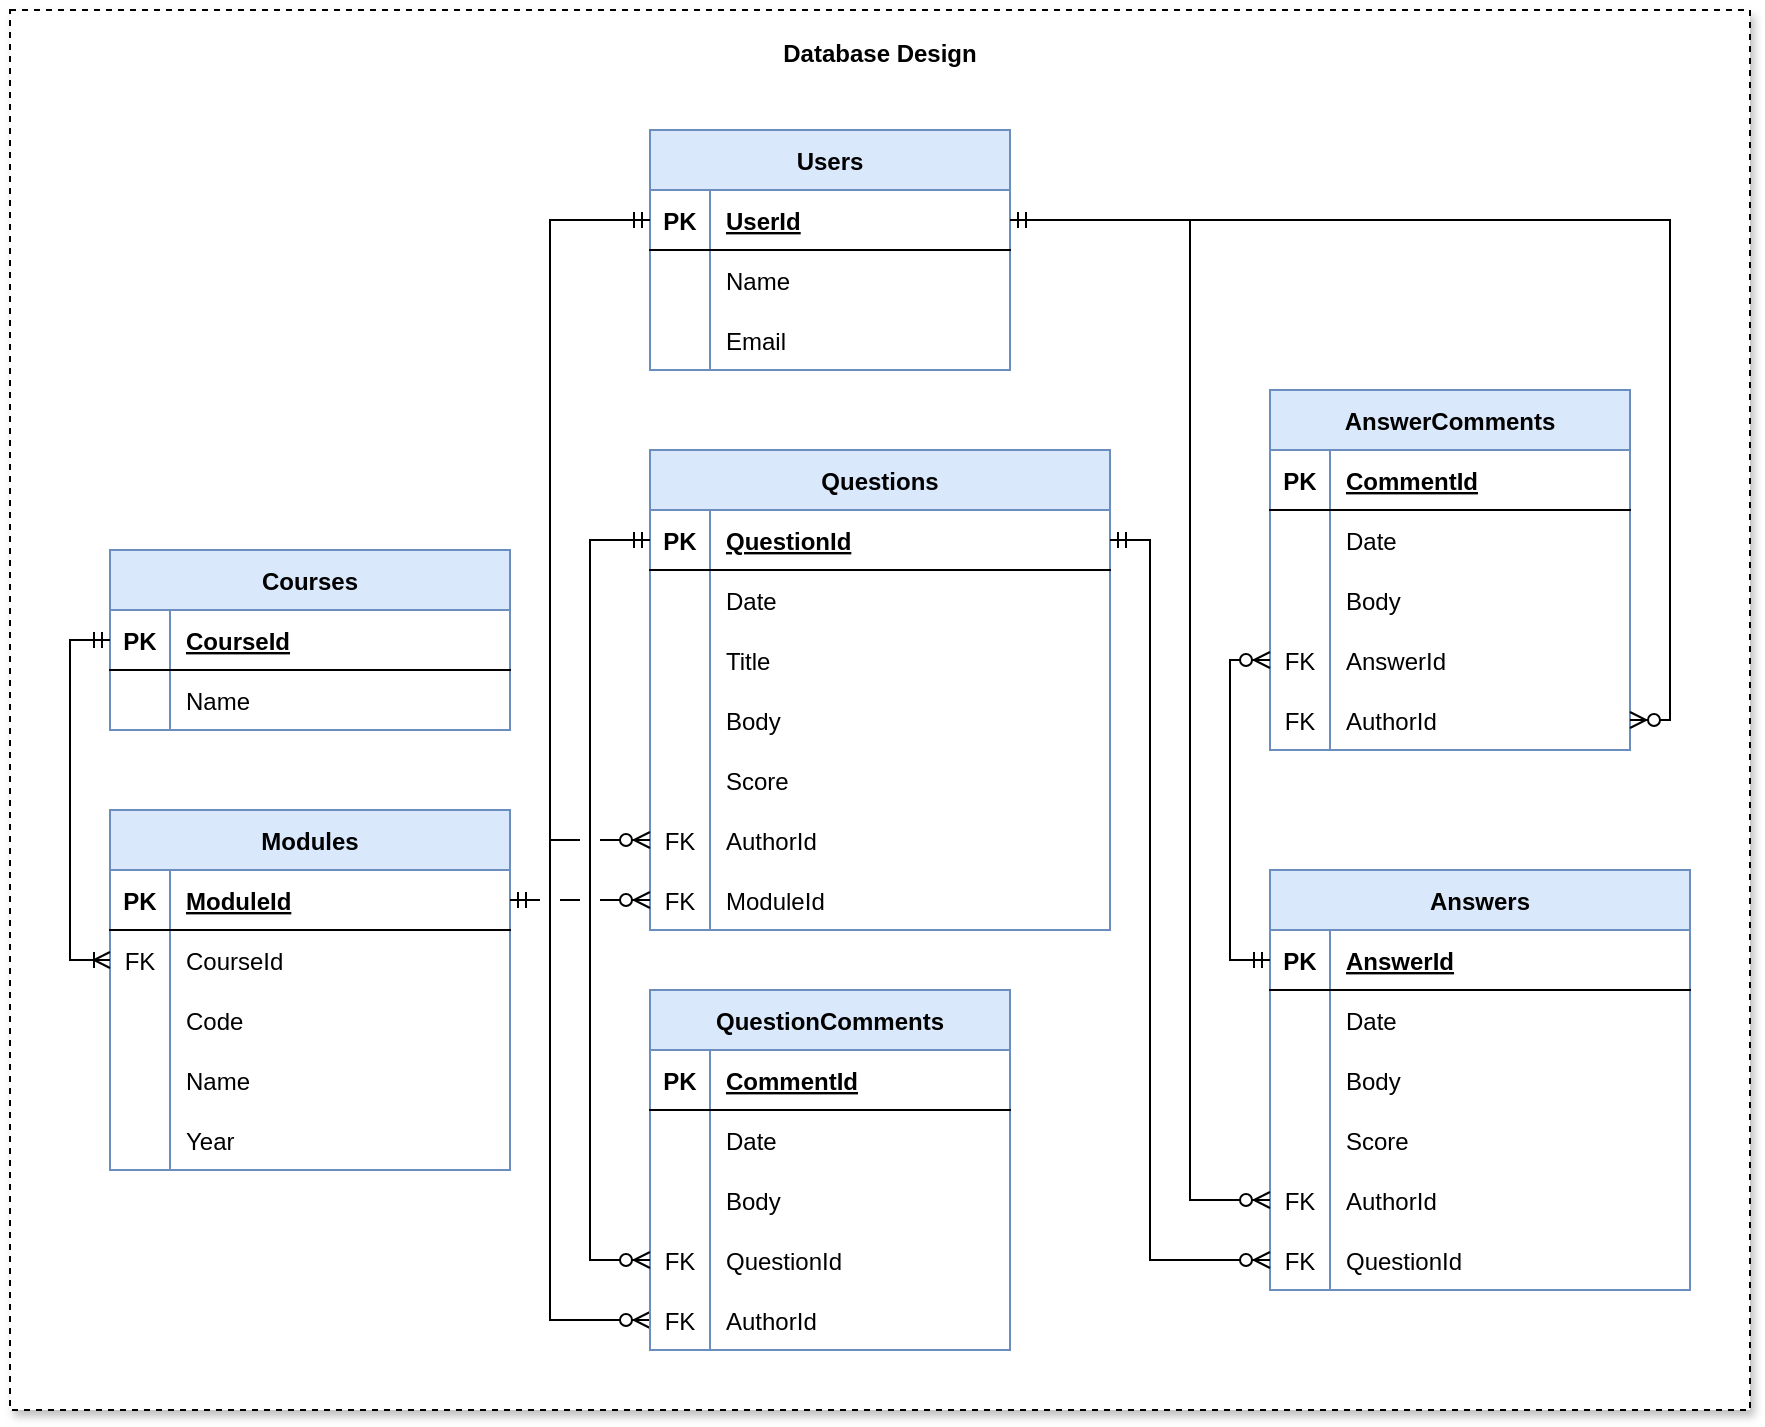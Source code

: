 <mxfile version="14.6.0" type="github">
  <diagram id="C5RBs43oDa-KdzZeNtuy" name="Database Diagram">
    <mxGraphModel dx="3716" dy="768" grid="1" gridSize="10" guides="1" tooltips="1" connect="1" arrows="1" fold="1" page="1" pageScale="1" pageWidth="827" pageHeight="1169" math="0" shadow="0">
      <root>
        <mxCell id="WIyWlLk6GJQsqaUBKTNV-0" />
        <mxCell id="WIyWlLk6GJQsqaUBKTNV-1" parent="WIyWlLk6GJQsqaUBKTNV-0" />
        <mxCell id="6bYvLl8A-6PbrYIfGfm5-0" value="Database Design" style="rounded=0;whiteSpace=wrap;html=1;shadow=1;verticalAlign=top;spacing=10;fontStyle=1;dashed=1;" parent="WIyWlLk6GJQsqaUBKTNV-1" vertex="1">
          <mxGeometry x="-1590" y="80" width="870" height="700" as="geometry" />
        </mxCell>
        <mxCell id="068tIrDigfutHcEptgjL-133" style="edgeStyle=orthogonalEdgeStyle;rounded=0;orthogonalLoop=1;jettySize=auto;html=1;exitX=0;exitY=0.5;exitDx=0;exitDy=0;entryX=0;entryY=0.5;entryDx=0;entryDy=0;startArrow=ERmandOne;startFill=0;endArrow=ERzeroToMany;endFill=1;jumpStyle=none;" parent="WIyWlLk6GJQsqaUBKTNV-1" source="068tIrDigfutHcEptgjL-109" target="068tIrDigfutHcEptgjL-10" edge="1">
          <mxGeometry relative="1" as="geometry">
            <mxPoint x="-1200" y="185" as="sourcePoint" />
            <mxPoint x="-1210" y="735" as="targetPoint" />
            <Array as="points">
              <mxPoint x="-1320" y="185" />
              <mxPoint x="-1320" y="735" />
            </Array>
          </mxGeometry>
        </mxCell>
        <mxCell id="068tIrDigfutHcEptgjL-0" value="QuestionComments" style="shape=table;startSize=30;container=1;collapsible=1;childLayout=tableLayout;fixedRows=1;rowLines=0;fontStyle=1;align=center;resizeLast=1;fillColor=#dae8fc;strokeColor=#6c8ebf;" parent="WIyWlLk6GJQsqaUBKTNV-1" vertex="1">
          <mxGeometry x="-1270" y="570" width="180" height="180" as="geometry" />
        </mxCell>
        <mxCell id="068tIrDigfutHcEptgjL-1" value="" style="shape=partialRectangle;collapsible=0;dropTarget=0;pointerEvents=0;fillColor=none;top=0;left=0;bottom=1;right=0;points=[[0,0.5],[1,0.5]];portConstraint=eastwest;" parent="068tIrDigfutHcEptgjL-0" vertex="1">
          <mxGeometry y="30" width="180" height="30" as="geometry" />
        </mxCell>
        <mxCell id="068tIrDigfutHcEptgjL-2" value="PK" style="shape=partialRectangle;connectable=0;fillColor=none;top=0;left=0;bottom=0;right=0;fontStyle=1;overflow=hidden;" parent="068tIrDigfutHcEptgjL-1" vertex="1">
          <mxGeometry width="30" height="30" as="geometry" />
        </mxCell>
        <mxCell id="068tIrDigfutHcEptgjL-3" value="CommentId" style="shape=partialRectangle;connectable=0;fillColor=none;top=0;left=0;bottom=0;right=0;align=left;spacingLeft=6;fontStyle=5;overflow=hidden;" parent="068tIrDigfutHcEptgjL-1" vertex="1">
          <mxGeometry x="30" width="150" height="30" as="geometry" />
        </mxCell>
        <mxCell id="068tIrDigfutHcEptgjL-13" value="" style="shape=partialRectangle;collapsible=0;dropTarget=0;pointerEvents=0;fillColor=none;top=0;left=0;bottom=0;right=0;points=[[0,0.5],[1,0.5]];portConstraint=eastwest;" parent="068tIrDigfutHcEptgjL-0" vertex="1">
          <mxGeometry y="60" width="180" height="30" as="geometry" />
        </mxCell>
        <mxCell id="068tIrDigfutHcEptgjL-14" value="" style="shape=partialRectangle;connectable=0;fillColor=none;top=0;left=0;bottom=0;right=0;editable=1;overflow=hidden;" parent="068tIrDigfutHcEptgjL-13" vertex="1">
          <mxGeometry width="30" height="30" as="geometry" />
        </mxCell>
        <mxCell id="068tIrDigfutHcEptgjL-15" value="Date" style="shape=partialRectangle;connectable=0;fillColor=none;top=0;left=0;bottom=0;right=0;align=left;spacingLeft=6;overflow=hidden;" parent="068tIrDigfutHcEptgjL-13" vertex="1">
          <mxGeometry x="30" width="150" height="30" as="geometry" />
        </mxCell>
        <mxCell id="068tIrDigfutHcEptgjL-7" value="" style="shape=partialRectangle;collapsible=0;dropTarget=0;pointerEvents=0;fillColor=none;top=0;left=0;bottom=0;right=0;points=[[0,0.5],[1,0.5]];portConstraint=eastwest;" parent="068tIrDigfutHcEptgjL-0" vertex="1">
          <mxGeometry y="90" width="180" height="30" as="geometry" />
        </mxCell>
        <mxCell id="068tIrDigfutHcEptgjL-8" value="" style="shape=partialRectangle;connectable=0;fillColor=none;top=0;left=0;bottom=0;right=0;editable=1;overflow=hidden;" parent="068tIrDigfutHcEptgjL-7" vertex="1">
          <mxGeometry width="30" height="30" as="geometry" />
        </mxCell>
        <mxCell id="068tIrDigfutHcEptgjL-9" value="Body" style="shape=partialRectangle;connectable=0;fillColor=none;top=0;left=0;bottom=0;right=0;align=left;spacingLeft=6;overflow=hidden;" parent="068tIrDigfutHcEptgjL-7" vertex="1">
          <mxGeometry x="30" width="150" height="30" as="geometry" />
        </mxCell>
        <mxCell id="068tIrDigfutHcEptgjL-4" value="" style="shape=partialRectangle;collapsible=0;dropTarget=0;pointerEvents=0;fillColor=none;top=0;left=0;bottom=0;right=0;points=[[0,0.5],[1,0.5]];portConstraint=eastwest;" parent="068tIrDigfutHcEptgjL-0" vertex="1">
          <mxGeometry y="120" width="180" height="30" as="geometry" />
        </mxCell>
        <mxCell id="068tIrDigfutHcEptgjL-5" value="FK" style="shape=partialRectangle;connectable=0;fillColor=none;top=0;left=0;bottom=0;right=0;fontStyle=0;overflow=hidden;" parent="068tIrDigfutHcEptgjL-4" vertex="1">
          <mxGeometry width="30" height="30" as="geometry" />
        </mxCell>
        <mxCell id="068tIrDigfutHcEptgjL-6" value="QuestionId" style="shape=partialRectangle;connectable=0;fillColor=none;top=0;left=0;bottom=0;right=0;align=left;spacingLeft=6;fontStyle=0;overflow=hidden;" parent="068tIrDigfutHcEptgjL-4" vertex="1">
          <mxGeometry x="30" width="150" height="30" as="geometry" />
        </mxCell>
        <mxCell id="068tIrDigfutHcEptgjL-10" value="" style="shape=partialRectangle;collapsible=0;dropTarget=0;pointerEvents=0;fillColor=none;top=0;left=0;bottom=0;right=0;points=[[0,0.5],[1,0.5]];portConstraint=eastwest;" parent="068tIrDigfutHcEptgjL-0" vertex="1">
          <mxGeometry y="150" width="180" height="30" as="geometry" />
        </mxCell>
        <mxCell id="068tIrDigfutHcEptgjL-11" value="FK" style="shape=partialRectangle;connectable=0;fillColor=none;top=0;left=0;bottom=0;right=0;editable=1;overflow=hidden;" parent="068tIrDigfutHcEptgjL-10" vertex="1">
          <mxGeometry width="30" height="30" as="geometry" />
        </mxCell>
        <mxCell id="068tIrDigfutHcEptgjL-12" value="AuthorId" style="shape=partialRectangle;connectable=0;fillColor=none;top=0;left=0;bottom=0;right=0;align=left;spacingLeft=6;overflow=hidden;" parent="068tIrDigfutHcEptgjL-10" vertex="1">
          <mxGeometry x="30" width="150" height="30" as="geometry" />
        </mxCell>
        <mxCell id="068tIrDigfutHcEptgjL-16" value="Questions" style="shape=table;startSize=30;container=1;collapsible=1;childLayout=tableLayout;fixedRows=1;rowLines=0;fontStyle=1;align=center;resizeLast=1;fillColor=#dae8fc;strokeColor=#6c8ebf;" parent="WIyWlLk6GJQsqaUBKTNV-1" vertex="1">
          <mxGeometry x="-1270" y="300" width="230" height="240" as="geometry" />
        </mxCell>
        <mxCell id="068tIrDigfutHcEptgjL-17" value="" style="shape=partialRectangle;collapsible=0;dropTarget=0;pointerEvents=0;fillColor=none;top=0;left=0;bottom=1;right=0;points=[[0,0.5],[1,0.5]];portConstraint=eastwest;" parent="068tIrDigfutHcEptgjL-16" vertex="1">
          <mxGeometry y="30" width="230" height="30" as="geometry" />
        </mxCell>
        <mxCell id="068tIrDigfutHcEptgjL-18" value="PK" style="shape=partialRectangle;connectable=0;fillColor=none;top=0;left=0;bottom=0;right=0;fontStyle=1;overflow=hidden;" parent="068tIrDigfutHcEptgjL-17" vertex="1">
          <mxGeometry width="30" height="30" as="geometry" />
        </mxCell>
        <mxCell id="068tIrDigfutHcEptgjL-19" value="QuestionId" style="shape=partialRectangle;connectable=0;fillColor=none;top=0;left=0;bottom=0;right=0;align=left;spacingLeft=6;fontStyle=5;overflow=hidden;" parent="068tIrDigfutHcEptgjL-17" vertex="1">
          <mxGeometry x="30" width="200" height="30" as="geometry" />
        </mxCell>
        <mxCell id="068tIrDigfutHcEptgjL-32" value="" style="shape=partialRectangle;collapsible=0;dropTarget=0;pointerEvents=0;fillColor=none;top=0;left=0;bottom=0;right=0;points=[[0,0.5],[1,0.5]];portConstraint=eastwest;" parent="068tIrDigfutHcEptgjL-16" vertex="1">
          <mxGeometry y="60" width="230" height="30" as="geometry" />
        </mxCell>
        <mxCell id="068tIrDigfutHcEptgjL-33" value="" style="shape=partialRectangle;connectable=0;fillColor=none;top=0;left=0;bottom=0;right=0;editable=1;overflow=hidden;" parent="068tIrDigfutHcEptgjL-32" vertex="1">
          <mxGeometry width="30" height="30" as="geometry" />
        </mxCell>
        <mxCell id="068tIrDigfutHcEptgjL-34" value="Date" style="shape=partialRectangle;connectable=0;fillColor=none;top=0;left=0;bottom=0;right=0;align=left;spacingLeft=6;overflow=hidden;" parent="068tIrDigfutHcEptgjL-32" vertex="1">
          <mxGeometry x="30" width="200" height="30" as="geometry" />
        </mxCell>
        <mxCell id="068tIrDigfutHcEptgjL-23" value="" style="shape=partialRectangle;collapsible=0;dropTarget=0;pointerEvents=0;fillColor=none;top=0;left=0;bottom=0;right=0;points=[[0,0.5],[1,0.5]];portConstraint=eastwest;" parent="068tIrDigfutHcEptgjL-16" vertex="1">
          <mxGeometry y="90" width="230" height="30" as="geometry" />
        </mxCell>
        <mxCell id="068tIrDigfutHcEptgjL-24" value="" style="shape=partialRectangle;connectable=0;fillColor=none;top=0;left=0;bottom=0;right=0;editable=1;overflow=hidden;" parent="068tIrDigfutHcEptgjL-23" vertex="1">
          <mxGeometry width="30" height="30" as="geometry" />
        </mxCell>
        <mxCell id="068tIrDigfutHcEptgjL-25" value="Title" style="shape=partialRectangle;connectable=0;fillColor=none;top=0;left=0;bottom=0;right=0;align=left;spacingLeft=6;overflow=hidden;" parent="068tIrDigfutHcEptgjL-23" vertex="1">
          <mxGeometry x="30" width="200" height="30" as="geometry" />
        </mxCell>
        <mxCell id="068tIrDigfutHcEptgjL-41" style="shape=partialRectangle;collapsible=0;dropTarget=0;pointerEvents=0;fillColor=none;top=0;left=0;bottom=0;right=0;points=[[0,0.5],[1,0.5]];portConstraint=eastwest;" parent="068tIrDigfutHcEptgjL-16" vertex="1">
          <mxGeometry y="120" width="230" height="30" as="geometry" />
        </mxCell>
        <mxCell id="068tIrDigfutHcEptgjL-42" style="shape=partialRectangle;connectable=0;fillColor=none;top=0;left=0;bottom=0;right=0;editable=1;overflow=hidden;" parent="068tIrDigfutHcEptgjL-41" vertex="1">
          <mxGeometry width="30" height="30" as="geometry" />
        </mxCell>
        <mxCell id="068tIrDigfutHcEptgjL-43" value="Body" style="shape=partialRectangle;connectable=0;fillColor=none;top=0;left=0;bottom=0;right=0;align=left;spacingLeft=6;overflow=hidden;" parent="068tIrDigfutHcEptgjL-41" vertex="1">
          <mxGeometry x="30" width="200" height="30" as="geometry" />
        </mxCell>
        <mxCell id="068tIrDigfutHcEptgjL-20" value="" style="shape=partialRectangle;collapsible=0;dropTarget=0;pointerEvents=0;fillColor=none;top=0;left=0;bottom=0;right=0;points=[[0,0.5],[1,0.5]];portConstraint=eastwest;" parent="068tIrDigfutHcEptgjL-16" vertex="1">
          <mxGeometry y="150" width="230" height="30" as="geometry" />
        </mxCell>
        <mxCell id="068tIrDigfutHcEptgjL-21" value="" style="shape=partialRectangle;connectable=0;fillColor=none;top=0;left=0;bottom=0;right=0;editable=1;overflow=hidden;" parent="068tIrDigfutHcEptgjL-20" vertex="1">
          <mxGeometry width="30" height="30" as="geometry" />
        </mxCell>
        <mxCell id="068tIrDigfutHcEptgjL-22" value="Score" style="shape=partialRectangle;connectable=0;fillColor=none;top=0;left=0;bottom=0;right=0;align=left;spacingLeft=6;overflow=hidden;" parent="068tIrDigfutHcEptgjL-20" vertex="1">
          <mxGeometry x="30" width="200" height="30" as="geometry" />
        </mxCell>
        <mxCell id="068tIrDigfutHcEptgjL-29" value="" style="shape=partialRectangle;collapsible=0;dropTarget=0;pointerEvents=0;fillColor=none;top=0;left=0;bottom=0;right=0;points=[[0,0.5],[1,0.5]];portConstraint=eastwest;" parent="068tIrDigfutHcEptgjL-16" vertex="1">
          <mxGeometry y="180" width="230" height="30" as="geometry" />
        </mxCell>
        <mxCell id="068tIrDigfutHcEptgjL-30" value="FK" style="shape=partialRectangle;connectable=0;fillColor=none;top=0;left=0;bottom=0;right=0;fontStyle=0;overflow=hidden;" parent="068tIrDigfutHcEptgjL-29" vertex="1">
          <mxGeometry width="30" height="30" as="geometry" />
        </mxCell>
        <mxCell id="068tIrDigfutHcEptgjL-31" value="AuthorId" style="shape=partialRectangle;connectable=0;fillColor=none;top=0;left=0;bottom=0;right=0;align=left;spacingLeft=6;fontStyle=0;overflow=hidden;" parent="068tIrDigfutHcEptgjL-29" vertex="1">
          <mxGeometry x="30" width="200" height="30" as="geometry" />
        </mxCell>
        <mxCell id="068tIrDigfutHcEptgjL-35" value="" style="shape=partialRectangle;collapsible=0;dropTarget=0;pointerEvents=0;fillColor=none;top=0;left=0;bottom=0;right=0;points=[[0,0.5],[1,0.5]];portConstraint=eastwest;" parent="068tIrDigfutHcEptgjL-16" vertex="1">
          <mxGeometry y="210" width="230" height="30" as="geometry" />
        </mxCell>
        <mxCell id="068tIrDigfutHcEptgjL-36" value="FK" style="shape=partialRectangle;connectable=0;fillColor=none;top=0;left=0;bottom=0;right=0;fontStyle=0;overflow=hidden;" parent="068tIrDigfutHcEptgjL-35" vertex="1">
          <mxGeometry width="30" height="30" as="geometry" />
        </mxCell>
        <mxCell id="068tIrDigfutHcEptgjL-37" value="ModuleId" style="shape=partialRectangle;connectable=0;fillColor=none;top=0;left=0;bottom=0;right=0;align=left;spacingLeft=6;fontStyle=0;overflow=hidden;" parent="068tIrDigfutHcEptgjL-35" vertex="1">
          <mxGeometry x="30" width="200" height="30" as="geometry" />
        </mxCell>
        <mxCell id="068tIrDigfutHcEptgjL-44" value="Answers" style="shape=table;startSize=30;container=1;collapsible=1;childLayout=tableLayout;fixedRows=1;rowLines=0;fontStyle=1;align=center;resizeLast=1;fillColor=#dae8fc;strokeColor=#6c8ebf;" parent="WIyWlLk6GJQsqaUBKTNV-1" vertex="1">
          <mxGeometry x="-960" y="510" width="210" height="210" as="geometry" />
        </mxCell>
        <mxCell id="068tIrDigfutHcEptgjL-45" value="" style="shape=partialRectangle;collapsible=0;dropTarget=0;pointerEvents=0;fillColor=none;top=0;left=0;bottom=1;right=0;points=[[0,0.5],[1,0.5]];portConstraint=eastwest;" parent="068tIrDigfutHcEptgjL-44" vertex="1">
          <mxGeometry y="30" width="210" height="30" as="geometry" />
        </mxCell>
        <mxCell id="068tIrDigfutHcEptgjL-46" value="PK" style="shape=partialRectangle;connectable=0;fillColor=none;top=0;left=0;bottom=0;right=0;fontStyle=1;overflow=hidden;" parent="068tIrDigfutHcEptgjL-45" vertex="1">
          <mxGeometry width="30" height="30" as="geometry" />
        </mxCell>
        <mxCell id="068tIrDigfutHcEptgjL-47" value="AnswerId" style="shape=partialRectangle;connectable=0;fillColor=none;top=0;left=0;bottom=0;right=0;align=left;spacingLeft=6;fontStyle=5;overflow=hidden;" parent="068tIrDigfutHcEptgjL-45" vertex="1">
          <mxGeometry x="30" width="180" height="30" as="geometry" />
        </mxCell>
        <mxCell id="068tIrDigfutHcEptgjL-60" value="" style="shape=partialRectangle;collapsible=0;dropTarget=0;pointerEvents=0;fillColor=none;top=0;left=0;bottom=0;right=0;points=[[0,0.5],[1,0.5]];portConstraint=eastwest;" parent="068tIrDigfutHcEptgjL-44" vertex="1">
          <mxGeometry y="60" width="210" height="30" as="geometry" />
        </mxCell>
        <mxCell id="068tIrDigfutHcEptgjL-61" value="" style="shape=partialRectangle;connectable=0;fillColor=none;top=0;left=0;bottom=0;right=0;editable=1;overflow=hidden;" parent="068tIrDigfutHcEptgjL-60" vertex="1">
          <mxGeometry width="30" height="30" as="geometry" />
        </mxCell>
        <mxCell id="068tIrDigfutHcEptgjL-62" value="Date" style="shape=partialRectangle;connectable=0;fillColor=none;top=0;left=0;bottom=0;right=0;align=left;spacingLeft=6;overflow=hidden;" parent="068tIrDigfutHcEptgjL-60" vertex="1">
          <mxGeometry x="30" width="180" height="30" as="geometry" />
        </mxCell>
        <mxCell id="068tIrDigfutHcEptgjL-54" value="" style="shape=partialRectangle;collapsible=0;dropTarget=0;pointerEvents=0;fillColor=none;top=0;left=0;bottom=0;right=0;points=[[0,0.5],[1,0.5]];portConstraint=eastwest;" parent="068tIrDigfutHcEptgjL-44" vertex="1">
          <mxGeometry y="90" width="210" height="30" as="geometry" />
        </mxCell>
        <mxCell id="068tIrDigfutHcEptgjL-55" value="" style="shape=partialRectangle;connectable=0;fillColor=none;top=0;left=0;bottom=0;right=0;editable=1;overflow=hidden;" parent="068tIrDigfutHcEptgjL-54" vertex="1">
          <mxGeometry width="30" height="30" as="geometry" />
        </mxCell>
        <mxCell id="068tIrDigfutHcEptgjL-56" value="Body" style="shape=partialRectangle;connectable=0;fillColor=none;top=0;left=0;bottom=0;right=0;align=left;spacingLeft=6;overflow=hidden;" parent="068tIrDigfutHcEptgjL-54" vertex="1">
          <mxGeometry x="30" width="180" height="30" as="geometry" />
        </mxCell>
        <mxCell id="068tIrDigfutHcEptgjL-51" value="" style="shape=partialRectangle;collapsible=0;dropTarget=0;pointerEvents=0;fillColor=none;top=0;left=0;bottom=0;right=0;points=[[0,0.5],[1,0.5]];portConstraint=eastwest;" parent="068tIrDigfutHcEptgjL-44" vertex="1">
          <mxGeometry y="120" width="210" height="30" as="geometry" />
        </mxCell>
        <mxCell id="068tIrDigfutHcEptgjL-52" value="" style="shape=partialRectangle;connectable=0;fillColor=none;top=0;left=0;bottom=0;right=0;editable=1;overflow=hidden;" parent="068tIrDigfutHcEptgjL-51" vertex="1">
          <mxGeometry width="30" height="30" as="geometry" />
        </mxCell>
        <mxCell id="068tIrDigfutHcEptgjL-53" value="Score" style="shape=partialRectangle;connectable=0;fillColor=none;top=0;left=0;bottom=0;right=0;align=left;spacingLeft=6;overflow=hidden;" parent="068tIrDigfutHcEptgjL-51" vertex="1">
          <mxGeometry x="30" width="180" height="30" as="geometry" />
        </mxCell>
        <mxCell id="068tIrDigfutHcEptgjL-57" value="" style="shape=partialRectangle;collapsible=0;dropTarget=0;pointerEvents=0;fillColor=none;top=0;left=0;bottom=0;right=0;points=[[0,0.5],[1,0.5]];portConstraint=eastwest;" parent="068tIrDigfutHcEptgjL-44" vertex="1">
          <mxGeometry y="150" width="210" height="30" as="geometry" />
        </mxCell>
        <mxCell id="068tIrDigfutHcEptgjL-58" value="FK" style="shape=partialRectangle;connectable=0;fillColor=none;top=0;left=0;bottom=0;right=0;fontStyle=0;overflow=hidden;" parent="068tIrDigfutHcEptgjL-57" vertex="1">
          <mxGeometry width="30" height="30" as="geometry" />
        </mxCell>
        <mxCell id="068tIrDigfutHcEptgjL-59" value="AuthorId" style="shape=partialRectangle;connectable=0;fillColor=none;top=0;left=0;bottom=0;right=0;align=left;spacingLeft=6;fontStyle=0;overflow=hidden;" parent="068tIrDigfutHcEptgjL-57" vertex="1">
          <mxGeometry x="30" width="180" height="30" as="geometry" />
        </mxCell>
        <mxCell id="068tIrDigfutHcEptgjL-48" value="" style="shape=partialRectangle;collapsible=0;dropTarget=0;pointerEvents=0;fillColor=none;top=0;left=0;bottom=0;right=0;points=[[0,0.5],[1,0.5]];portConstraint=eastwest;" parent="068tIrDigfutHcEptgjL-44" vertex="1">
          <mxGeometry y="180" width="210" height="30" as="geometry" />
        </mxCell>
        <mxCell id="068tIrDigfutHcEptgjL-49" value="FK" style="shape=partialRectangle;connectable=0;fillColor=none;top=0;left=0;bottom=0;right=0;fontStyle=0;overflow=hidden;" parent="068tIrDigfutHcEptgjL-48" vertex="1">
          <mxGeometry width="30" height="30" as="geometry" />
        </mxCell>
        <mxCell id="068tIrDigfutHcEptgjL-50" value="QuestionId" style="shape=partialRectangle;connectable=0;fillColor=none;top=0;left=0;bottom=0;right=0;align=left;spacingLeft=6;fontStyle=0;overflow=hidden;" parent="068tIrDigfutHcEptgjL-48" vertex="1">
          <mxGeometry x="30" width="180" height="30" as="geometry" />
        </mxCell>
        <mxCell id="068tIrDigfutHcEptgjL-63" value="Modules" style="shape=table;startSize=30;container=1;collapsible=1;childLayout=tableLayout;fixedRows=1;rowLines=0;fontStyle=1;align=center;resizeLast=1;fillColor=#dae8fc;strokeColor=#6c8ebf;" parent="WIyWlLk6GJQsqaUBKTNV-1" vertex="1">
          <mxGeometry x="-1540" y="480" width="200" height="180" as="geometry" />
        </mxCell>
        <mxCell id="068tIrDigfutHcEptgjL-64" value="" style="shape=partialRectangle;collapsible=0;dropTarget=0;pointerEvents=0;fillColor=none;top=0;left=0;bottom=1;right=0;points=[[0,0.5],[1,0.5]];portConstraint=eastwest;" parent="068tIrDigfutHcEptgjL-63" vertex="1">
          <mxGeometry y="30" width="200" height="30" as="geometry" />
        </mxCell>
        <mxCell id="068tIrDigfutHcEptgjL-65" value="PK" style="shape=partialRectangle;connectable=0;fillColor=none;top=0;left=0;bottom=0;right=0;fontStyle=1;overflow=hidden;" parent="068tIrDigfutHcEptgjL-64" vertex="1">
          <mxGeometry width="30" height="30" as="geometry" />
        </mxCell>
        <mxCell id="068tIrDigfutHcEptgjL-66" value="ModuleId" style="shape=partialRectangle;connectable=0;fillColor=none;top=0;left=0;bottom=0;right=0;align=left;spacingLeft=6;fontStyle=5;overflow=hidden;" parent="068tIrDigfutHcEptgjL-64" vertex="1">
          <mxGeometry x="30" width="170" height="30" as="geometry" />
        </mxCell>
        <mxCell id="068tIrDigfutHcEptgjL-67" value="" style="shape=partialRectangle;collapsible=0;dropTarget=0;pointerEvents=0;fillColor=none;top=0;left=0;bottom=0;right=0;points=[[0,0.5],[1,0.5]];portConstraint=eastwest;" parent="068tIrDigfutHcEptgjL-63" vertex="1">
          <mxGeometry y="60" width="200" height="30" as="geometry" />
        </mxCell>
        <mxCell id="068tIrDigfutHcEptgjL-68" value="FK" style="shape=partialRectangle;connectable=0;fillColor=none;top=0;left=0;bottom=0;right=0;fontStyle=0;overflow=hidden;" parent="068tIrDigfutHcEptgjL-67" vertex="1">
          <mxGeometry width="30" height="30" as="geometry" />
        </mxCell>
        <mxCell id="068tIrDigfutHcEptgjL-69" value="CourseId" style="shape=partialRectangle;connectable=0;fillColor=none;top=0;left=0;bottom=0;right=0;align=left;spacingLeft=6;fontStyle=0;overflow=hidden;" parent="068tIrDigfutHcEptgjL-67" vertex="1">
          <mxGeometry x="30" width="170" height="30" as="geometry" />
        </mxCell>
        <mxCell id="068tIrDigfutHcEptgjL-70" value="" style="shape=partialRectangle;collapsible=0;dropTarget=0;pointerEvents=0;fillColor=none;top=0;left=0;bottom=0;right=0;points=[[0,0.5],[1,0.5]];portConstraint=eastwest;" parent="068tIrDigfutHcEptgjL-63" vertex="1">
          <mxGeometry y="90" width="200" height="30" as="geometry" />
        </mxCell>
        <mxCell id="068tIrDigfutHcEptgjL-71" value="" style="shape=partialRectangle;connectable=0;fillColor=none;top=0;left=0;bottom=0;right=0;editable=1;overflow=hidden;" parent="068tIrDigfutHcEptgjL-70" vertex="1">
          <mxGeometry width="30" height="30" as="geometry" />
        </mxCell>
        <mxCell id="068tIrDigfutHcEptgjL-72" value="Code" style="shape=partialRectangle;connectable=0;fillColor=none;top=0;left=0;bottom=0;right=0;align=left;spacingLeft=6;overflow=hidden;" parent="068tIrDigfutHcEptgjL-70" vertex="1">
          <mxGeometry x="30" width="170" height="30" as="geometry" />
        </mxCell>
        <mxCell id="068tIrDigfutHcEptgjL-73" value="" style="shape=partialRectangle;collapsible=0;dropTarget=0;pointerEvents=0;fillColor=none;top=0;left=0;bottom=0;right=0;points=[[0,0.5],[1,0.5]];portConstraint=eastwest;" parent="068tIrDigfutHcEptgjL-63" vertex="1">
          <mxGeometry y="120" width="200" height="30" as="geometry" />
        </mxCell>
        <mxCell id="068tIrDigfutHcEptgjL-74" value="" style="shape=partialRectangle;connectable=0;fillColor=none;top=0;left=0;bottom=0;right=0;editable=1;overflow=hidden;" parent="068tIrDigfutHcEptgjL-73" vertex="1">
          <mxGeometry width="30" height="30" as="geometry" />
        </mxCell>
        <mxCell id="068tIrDigfutHcEptgjL-75" value="Name" style="shape=partialRectangle;connectable=0;fillColor=none;top=0;left=0;bottom=0;right=0;align=left;spacingLeft=6;overflow=hidden;" parent="068tIrDigfutHcEptgjL-73" vertex="1">
          <mxGeometry x="30" width="170" height="30" as="geometry" />
        </mxCell>
        <mxCell id="dboSvpPmNEnYe4EnypF4-0" style="shape=partialRectangle;collapsible=0;dropTarget=0;pointerEvents=0;fillColor=none;top=0;left=0;bottom=0;right=0;points=[[0,0.5],[1,0.5]];portConstraint=eastwest;" vertex="1" parent="068tIrDigfutHcEptgjL-63">
          <mxGeometry y="150" width="200" height="30" as="geometry" />
        </mxCell>
        <mxCell id="dboSvpPmNEnYe4EnypF4-1" style="shape=partialRectangle;connectable=0;fillColor=none;top=0;left=0;bottom=0;right=0;editable=1;overflow=hidden;" vertex="1" parent="dboSvpPmNEnYe4EnypF4-0">
          <mxGeometry width="30" height="30" as="geometry" />
        </mxCell>
        <mxCell id="dboSvpPmNEnYe4EnypF4-2" value="Year" style="shape=partialRectangle;connectable=0;fillColor=none;top=0;left=0;bottom=0;right=0;align=left;spacingLeft=6;overflow=hidden;" vertex="1" parent="dboSvpPmNEnYe4EnypF4-0">
          <mxGeometry x="30" width="170" height="30" as="geometry" />
        </mxCell>
        <mxCell id="068tIrDigfutHcEptgjL-79" value="Courses" style="shape=table;startSize=30;container=1;collapsible=1;childLayout=tableLayout;fixedRows=1;rowLines=0;fontStyle=1;align=center;resizeLast=1;fillColor=#dae8fc;strokeColor=#6c8ebf;" parent="WIyWlLk6GJQsqaUBKTNV-1" vertex="1">
          <mxGeometry x="-1540" y="350" width="200" height="90" as="geometry" />
        </mxCell>
        <mxCell id="068tIrDigfutHcEptgjL-80" value="" style="shape=partialRectangle;collapsible=0;dropTarget=0;pointerEvents=0;fillColor=none;top=0;left=0;bottom=1;right=0;points=[[0,0.5],[1,0.5]];portConstraint=eastwest;" parent="068tIrDigfutHcEptgjL-79" vertex="1">
          <mxGeometry y="30" width="200" height="30" as="geometry" />
        </mxCell>
        <mxCell id="068tIrDigfutHcEptgjL-81" value="PK" style="shape=partialRectangle;connectable=0;fillColor=none;top=0;left=0;bottom=0;right=0;fontStyle=1;overflow=hidden;" parent="068tIrDigfutHcEptgjL-80" vertex="1">
          <mxGeometry width="30" height="30" as="geometry" />
        </mxCell>
        <mxCell id="068tIrDigfutHcEptgjL-82" value="CourseId" style="shape=partialRectangle;connectable=0;fillColor=none;top=0;left=0;bottom=0;right=0;align=left;spacingLeft=6;fontStyle=5;overflow=hidden;" parent="068tIrDigfutHcEptgjL-80" vertex="1">
          <mxGeometry x="30" width="170" height="30" as="geometry" />
        </mxCell>
        <mxCell id="068tIrDigfutHcEptgjL-83" value="" style="shape=partialRectangle;collapsible=0;dropTarget=0;pointerEvents=0;fillColor=none;top=0;left=0;bottom=0;right=0;points=[[0,0.5],[1,0.5]];portConstraint=eastwest;" parent="068tIrDigfutHcEptgjL-79" vertex="1">
          <mxGeometry y="60" width="200" height="30" as="geometry" />
        </mxCell>
        <mxCell id="068tIrDigfutHcEptgjL-84" value="" style="shape=partialRectangle;connectable=0;fillColor=none;top=0;left=0;bottom=0;right=0;editable=1;overflow=hidden;" parent="068tIrDigfutHcEptgjL-83" vertex="1">
          <mxGeometry width="30" height="30" as="geometry" />
        </mxCell>
        <mxCell id="068tIrDigfutHcEptgjL-85" value="Name" style="shape=partialRectangle;connectable=0;fillColor=none;top=0;left=0;bottom=0;right=0;align=left;spacingLeft=6;overflow=hidden;" parent="068tIrDigfutHcEptgjL-83" vertex="1">
          <mxGeometry x="30" width="170" height="30" as="geometry" />
        </mxCell>
        <mxCell id="068tIrDigfutHcEptgjL-92" value="AnswerComments" style="shape=table;startSize=30;container=1;collapsible=1;childLayout=tableLayout;fixedRows=1;rowLines=0;fontStyle=1;align=center;resizeLast=1;fillColor=#dae8fc;strokeColor=#6c8ebf;" parent="WIyWlLk6GJQsqaUBKTNV-1" vertex="1">
          <mxGeometry x="-960" y="270" width="180" height="180" as="geometry" />
        </mxCell>
        <mxCell id="068tIrDigfutHcEptgjL-93" value="" style="shape=partialRectangle;collapsible=0;dropTarget=0;pointerEvents=0;fillColor=none;top=0;left=0;bottom=1;right=0;points=[[0,0.5],[1,0.5]];portConstraint=eastwest;" parent="068tIrDigfutHcEptgjL-92" vertex="1">
          <mxGeometry y="30" width="180" height="30" as="geometry" />
        </mxCell>
        <mxCell id="068tIrDigfutHcEptgjL-94" value="PK" style="shape=partialRectangle;connectable=0;fillColor=none;top=0;left=0;bottom=0;right=0;fontStyle=1;overflow=hidden;" parent="068tIrDigfutHcEptgjL-93" vertex="1">
          <mxGeometry width="30" height="30" as="geometry" />
        </mxCell>
        <mxCell id="068tIrDigfutHcEptgjL-95" value="CommentId" style="shape=partialRectangle;connectable=0;fillColor=none;top=0;left=0;bottom=0;right=0;align=left;spacingLeft=6;fontStyle=5;overflow=hidden;" parent="068tIrDigfutHcEptgjL-93" vertex="1">
          <mxGeometry x="30" width="150" height="30" as="geometry" />
        </mxCell>
        <mxCell id="068tIrDigfutHcEptgjL-96" value="" style="shape=partialRectangle;collapsible=0;dropTarget=0;pointerEvents=0;fillColor=none;top=0;left=0;bottom=0;right=0;points=[[0,0.5],[1,0.5]];portConstraint=eastwest;" parent="068tIrDigfutHcEptgjL-92" vertex="1">
          <mxGeometry y="60" width="180" height="30" as="geometry" />
        </mxCell>
        <mxCell id="068tIrDigfutHcEptgjL-97" value="" style="shape=partialRectangle;connectable=0;fillColor=none;top=0;left=0;bottom=0;right=0;editable=1;overflow=hidden;" parent="068tIrDigfutHcEptgjL-96" vertex="1">
          <mxGeometry width="30" height="30" as="geometry" />
        </mxCell>
        <mxCell id="068tIrDigfutHcEptgjL-98" value="Date" style="shape=partialRectangle;connectable=0;fillColor=none;top=0;left=0;bottom=0;right=0;align=left;spacingLeft=6;overflow=hidden;" parent="068tIrDigfutHcEptgjL-96" vertex="1">
          <mxGeometry x="30" width="150" height="30" as="geometry" />
        </mxCell>
        <mxCell id="068tIrDigfutHcEptgjL-99" value="" style="shape=partialRectangle;collapsible=0;dropTarget=0;pointerEvents=0;fillColor=none;top=0;left=0;bottom=0;right=0;points=[[0,0.5],[1,0.5]];portConstraint=eastwest;" parent="068tIrDigfutHcEptgjL-92" vertex="1">
          <mxGeometry y="90" width="180" height="30" as="geometry" />
        </mxCell>
        <mxCell id="068tIrDigfutHcEptgjL-100" value="" style="shape=partialRectangle;connectable=0;fillColor=none;top=0;left=0;bottom=0;right=0;editable=1;overflow=hidden;" parent="068tIrDigfutHcEptgjL-99" vertex="1">
          <mxGeometry width="30" height="30" as="geometry" />
        </mxCell>
        <mxCell id="068tIrDigfutHcEptgjL-101" value="Body" style="shape=partialRectangle;connectable=0;fillColor=none;top=0;left=0;bottom=0;right=0;align=left;spacingLeft=6;overflow=hidden;" parent="068tIrDigfutHcEptgjL-99" vertex="1">
          <mxGeometry x="30" width="150" height="30" as="geometry" />
        </mxCell>
        <mxCell id="068tIrDigfutHcEptgjL-102" value="" style="shape=partialRectangle;collapsible=0;dropTarget=0;pointerEvents=0;fillColor=none;top=0;left=0;bottom=0;right=0;points=[[0,0.5],[1,0.5]];portConstraint=eastwest;" parent="068tIrDigfutHcEptgjL-92" vertex="1">
          <mxGeometry y="120" width="180" height="30" as="geometry" />
        </mxCell>
        <mxCell id="068tIrDigfutHcEptgjL-103" value="FK" style="shape=partialRectangle;connectable=0;fillColor=none;top=0;left=0;bottom=0;right=0;fontStyle=0;overflow=hidden;" parent="068tIrDigfutHcEptgjL-102" vertex="1">
          <mxGeometry width="30" height="30" as="geometry" />
        </mxCell>
        <mxCell id="068tIrDigfutHcEptgjL-104" value="AnswerId" style="shape=partialRectangle;connectable=0;fillColor=none;top=0;left=0;bottom=0;right=0;align=left;spacingLeft=6;fontStyle=0;overflow=hidden;" parent="068tIrDigfutHcEptgjL-102" vertex="1">
          <mxGeometry x="30" width="150" height="30" as="geometry" />
        </mxCell>
        <mxCell id="068tIrDigfutHcEptgjL-105" value="" style="shape=partialRectangle;collapsible=0;dropTarget=0;pointerEvents=0;fillColor=none;top=0;left=0;bottom=0;right=0;points=[[0,0.5],[1,0.5]];portConstraint=eastwest;" parent="068tIrDigfutHcEptgjL-92" vertex="1">
          <mxGeometry y="150" width="180" height="30" as="geometry" />
        </mxCell>
        <mxCell id="068tIrDigfutHcEptgjL-106" value="FK" style="shape=partialRectangle;connectable=0;fillColor=none;top=0;left=0;bottom=0;right=0;editable=1;overflow=hidden;" parent="068tIrDigfutHcEptgjL-105" vertex="1">
          <mxGeometry width="30" height="30" as="geometry" />
        </mxCell>
        <mxCell id="068tIrDigfutHcEptgjL-107" value="AuthorId" style="shape=partialRectangle;connectable=0;fillColor=none;top=0;left=0;bottom=0;right=0;align=left;spacingLeft=6;overflow=hidden;" parent="068tIrDigfutHcEptgjL-105" vertex="1">
          <mxGeometry x="30" width="150" height="30" as="geometry" />
        </mxCell>
        <mxCell id="068tIrDigfutHcEptgjL-108" value="Users" style="shape=table;startSize=30;container=1;collapsible=1;childLayout=tableLayout;fixedRows=1;rowLines=0;fontStyle=1;align=center;resizeLast=1;fillColor=#dae8fc;strokeColor=#6c8ebf;" parent="WIyWlLk6GJQsqaUBKTNV-1" vertex="1">
          <mxGeometry x="-1270" y="140" width="180" height="120" as="geometry" />
        </mxCell>
        <mxCell id="068tIrDigfutHcEptgjL-109" value="" style="shape=partialRectangle;collapsible=0;dropTarget=0;pointerEvents=0;fillColor=none;top=0;left=0;bottom=1;right=0;points=[[0,0.5],[1,0.5]];portConstraint=eastwest;" parent="068tIrDigfutHcEptgjL-108" vertex="1">
          <mxGeometry y="30" width="180" height="30" as="geometry" />
        </mxCell>
        <mxCell id="068tIrDigfutHcEptgjL-110" value="PK" style="shape=partialRectangle;connectable=0;fillColor=none;top=0;left=0;bottom=0;right=0;fontStyle=1;overflow=hidden;" parent="068tIrDigfutHcEptgjL-109" vertex="1">
          <mxGeometry width="30" height="30" as="geometry" />
        </mxCell>
        <mxCell id="068tIrDigfutHcEptgjL-111" value="UserId" style="shape=partialRectangle;connectable=0;fillColor=none;top=0;left=0;bottom=0;right=0;align=left;spacingLeft=6;fontStyle=5;overflow=hidden;" parent="068tIrDigfutHcEptgjL-109" vertex="1">
          <mxGeometry x="30" width="150" height="30" as="geometry" />
        </mxCell>
        <mxCell id="068tIrDigfutHcEptgjL-112" value="" style="shape=partialRectangle;collapsible=0;dropTarget=0;pointerEvents=0;fillColor=none;top=0;left=0;bottom=0;right=0;points=[[0,0.5],[1,0.5]];portConstraint=eastwest;" parent="068tIrDigfutHcEptgjL-108" vertex="1">
          <mxGeometry y="60" width="180" height="30" as="geometry" />
        </mxCell>
        <mxCell id="068tIrDigfutHcEptgjL-113" value="" style="shape=partialRectangle;connectable=0;fillColor=none;top=0;left=0;bottom=0;right=0;editable=1;overflow=hidden;" parent="068tIrDigfutHcEptgjL-112" vertex="1">
          <mxGeometry width="30" height="30" as="geometry" />
        </mxCell>
        <mxCell id="068tIrDigfutHcEptgjL-114" value="Name" style="shape=partialRectangle;connectable=0;fillColor=none;top=0;left=0;bottom=0;right=0;align=left;spacingLeft=6;overflow=hidden;" parent="068tIrDigfutHcEptgjL-112" vertex="1">
          <mxGeometry x="30" width="150" height="30" as="geometry" />
        </mxCell>
        <mxCell id="068tIrDigfutHcEptgjL-115" value="" style="shape=partialRectangle;collapsible=0;dropTarget=0;pointerEvents=0;fillColor=none;top=0;left=0;bottom=0;right=0;points=[[0,0.5],[1,0.5]];portConstraint=eastwest;" parent="068tIrDigfutHcEptgjL-108" vertex="1">
          <mxGeometry y="90" width="180" height="30" as="geometry" />
        </mxCell>
        <mxCell id="068tIrDigfutHcEptgjL-116" value="" style="shape=partialRectangle;connectable=0;fillColor=none;top=0;left=0;bottom=0;right=0;editable=1;overflow=hidden;" parent="068tIrDigfutHcEptgjL-115" vertex="1">
          <mxGeometry width="30" height="30" as="geometry" />
        </mxCell>
        <mxCell id="068tIrDigfutHcEptgjL-117" value="Email" style="shape=partialRectangle;connectable=0;fillColor=none;top=0;left=0;bottom=0;right=0;align=left;spacingLeft=6;overflow=hidden;" parent="068tIrDigfutHcEptgjL-115" vertex="1">
          <mxGeometry x="30" width="150" height="30" as="geometry" />
        </mxCell>
        <mxCell id="068tIrDigfutHcEptgjL-122" style="edgeStyle=orthogonalEdgeStyle;rounded=0;orthogonalLoop=1;jettySize=auto;html=1;exitX=0;exitY=0.5;exitDx=0;exitDy=0;entryX=0;entryY=0.5;entryDx=0;entryDy=0;startArrow=ERmandOne;startFill=0;endArrow=ERoneToMany;endFill=0;" parent="WIyWlLk6GJQsqaUBKTNV-1" source="068tIrDigfutHcEptgjL-80" target="068tIrDigfutHcEptgjL-67" edge="1">
          <mxGeometry relative="1" as="geometry" />
        </mxCell>
        <mxCell id="068tIrDigfutHcEptgjL-125" style="edgeStyle=orthogonalEdgeStyle;rounded=0;orthogonalLoop=1;jettySize=auto;html=1;exitX=1;exitY=0.5;exitDx=0;exitDy=0;entryX=0;entryY=0.5;entryDx=0;entryDy=0;startArrow=ERmandOne;startFill=0;endArrow=ERzeroToMany;endFill=1;" parent="WIyWlLk6GJQsqaUBKTNV-1" source="068tIrDigfutHcEptgjL-17" target="068tIrDigfutHcEptgjL-48" edge="1">
          <mxGeometry relative="1" as="geometry">
            <Array as="points">
              <mxPoint x="-1020" y="345" />
              <mxPoint x="-1020" y="705" />
            </Array>
          </mxGeometry>
        </mxCell>
        <mxCell id="068tIrDigfutHcEptgjL-126" style="edgeStyle=orthogonalEdgeStyle;rounded=0;orthogonalLoop=1;jettySize=auto;html=1;exitX=1;exitY=0.5;exitDx=0;exitDy=0;entryX=0;entryY=0.5;entryDx=0;entryDy=0;startArrow=ERmandOne;startFill=0;endArrow=ERzeroToMany;endFill=1;jumpStyle=arc;" parent="WIyWlLk6GJQsqaUBKTNV-1" source="068tIrDigfutHcEptgjL-109" target="068tIrDigfutHcEptgjL-57" edge="1">
          <mxGeometry relative="1" as="geometry">
            <Array as="points">
              <mxPoint x="-1000" y="185" />
              <mxPoint x="-1000" y="675" />
            </Array>
          </mxGeometry>
        </mxCell>
        <mxCell id="068tIrDigfutHcEptgjL-127" style="edgeStyle=orthogonalEdgeStyle;rounded=0;orthogonalLoop=1;jettySize=auto;html=1;exitX=0;exitY=0.5;exitDx=0;exitDy=0;entryX=0;entryY=0.5;entryDx=0;entryDy=0;startArrow=ERmandOne;startFill=0;endArrow=ERzeroToMany;endFill=1;" parent="WIyWlLk6GJQsqaUBKTNV-1" source="068tIrDigfutHcEptgjL-17" target="068tIrDigfutHcEptgjL-4" edge="1">
          <mxGeometry relative="1" as="geometry">
            <Array as="points">
              <mxPoint x="-1300" y="345" />
              <mxPoint x="-1300" y="705" />
            </Array>
          </mxGeometry>
        </mxCell>
        <mxCell id="068tIrDigfutHcEptgjL-128" style="edgeStyle=orthogonalEdgeStyle;rounded=0;orthogonalLoop=1;jettySize=auto;html=1;exitX=0;exitY=0.5;exitDx=0;exitDy=0;entryX=0;entryY=0.5;entryDx=0;entryDy=0;startArrow=ERmandOne;startFill=0;endArrow=ERzeroToMany;endFill=1;jumpStyle=arc;" parent="WIyWlLk6GJQsqaUBKTNV-1" source="068tIrDigfutHcEptgjL-45" target="068tIrDigfutHcEptgjL-102" edge="1">
          <mxGeometry relative="1" as="geometry">
            <Array as="points">
              <mxPoint x="-980" y="555" />
              <mxPoint x="-980" y="405" />
            </Array>
          </mxGeometry>
        </mxCell>
        <mxCell id="068tIrDigfutHcEptgjL-130" style="edgeStyle=orthogonalEdgeStyle;rounded=0;orthogonalLoop=1;jettySize=auto;html=1;exitX=1;exitY=0.5;exitDx=0;exitDy=0;startArrow=ERmandOne;startFill=0;endArrow=ERzeroToMany;endFill=1;entryX=1;entryY=0.5;entryDx=0;entryDy=0;jumpStyle=arc;" parent="WIyWlLk6GJQsqaUBKTNV-1" source="068tIrDigfutHcEptgjL-109" target="068tIrDigfutHcEptgjL-105" edge="1">
          <mxGeometry relative="1" as="geometry">
            <mxPoint x="-570" y="520" as="targetPoint" />
            <Array as="points">
              <mxPoint x="-760" y="185" />
              <mxPoint x="-760" y="435" />
            </Array>
          </mxGeometry>
        </mxCell>
        <mxCell id="068tIrDigfutHcEptgjL-123" style="edgeStyle=orthogonalEdgeStyle;rounded=0;orthogonalLoop=1;jettySize=auto;html=1;exitX=1;exitY=0.5;exitDx=0;exitDy=0;entryX=0;entryY=0.5;entryDx=0;entryDy=0;startArrow=ERmandOne;startFill=0;endArrow=ERzeroToMany;endFill=1;jumpStyle=gap;jumpSize=10;" parent="WIyWlLk6GJQsqaUBKTNV-1" source="068tIrDigfutHcEptgjL-64" target="068tIrDigfutHcEptgjL-35" edge="1">
          <mxGeometry relative="1" as="geometry" />
        </mxCell>
        <mxCell id="068tIrDigfutHcEptgjL-124" style="edgeStyle=orthogonalEdgeStyle;rounded=0;orthogonalLoop=1;jettySize=auto;html=1;entryX=0;entryY=0.5;entryDx=0;entryDy=0;startArrow=ERmandOne;startFill=0;endArrow=ERzeroToMany;endFill=1;jumpStyle=gap;jumpSize=10;" parent="WIyWlLk6GJQsqaUBKTNV-1" target="068tIrDigfutHcEptgjL-29" edge="1">
          <mxGeometry relative="1" as="geometry">
            <Array as="points">
              <mxPoint x="-1320" y="185" />
              <mxPoint x="-1320" y="495" />
            </Array>
            <mxPoint x="-1270" y="185" as="sourcePoint" />
          </mxGeometry>
        </mxCell>
      </root>
    </mxGraphModel>
  </diagram>
</mxfile>
